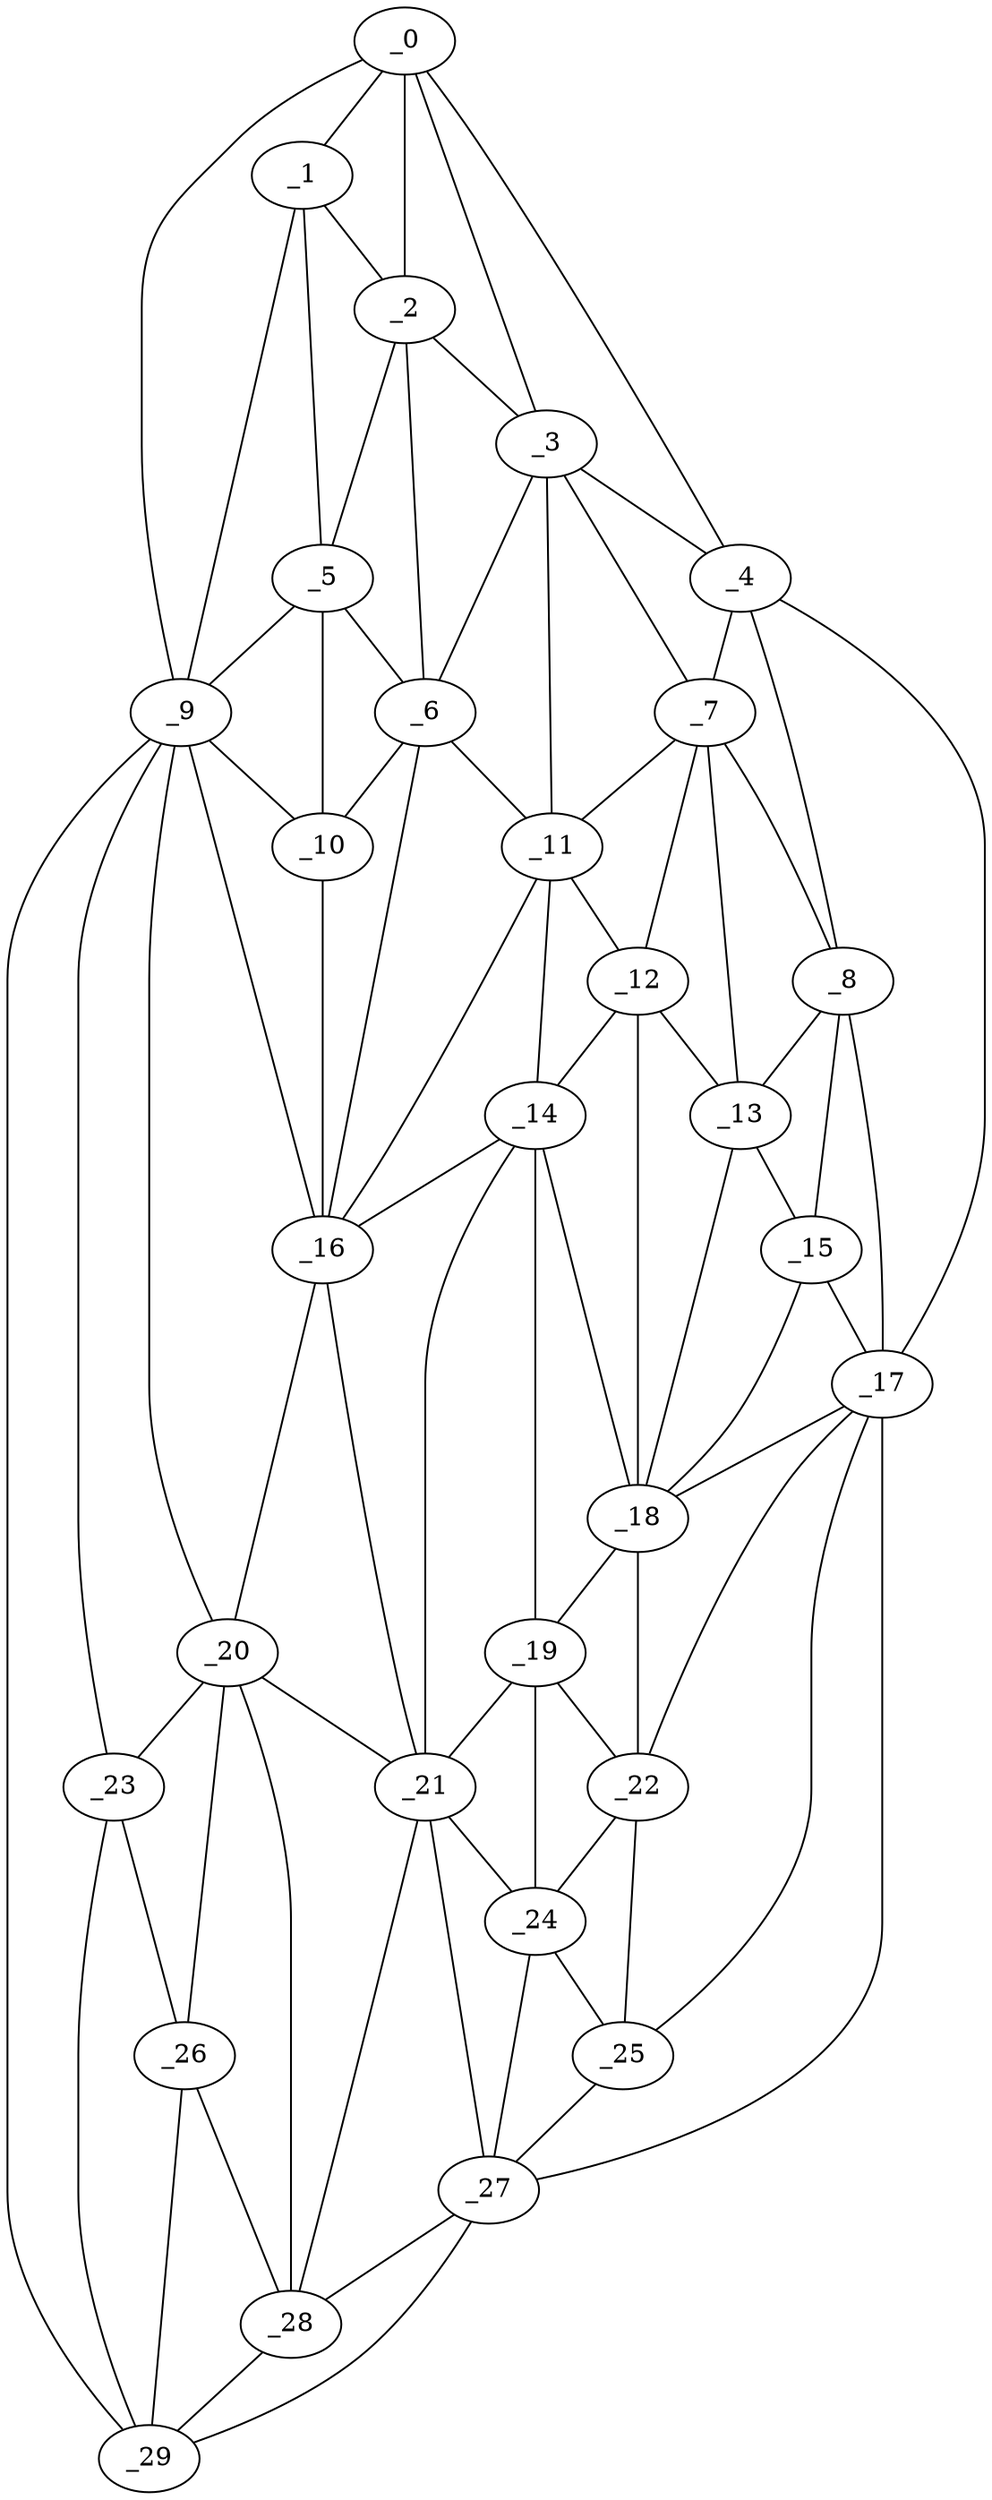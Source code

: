 graph "obj32__255.gxl" {
	_0	 [x=31,
		y=25];
	_1	 [x=42,
		y=24];
	_0 -- _1	 [valence=2];
	_2	 [x=45,
		y=38];
	_0 -- _2	 [valence=1];
	_3	 [x=53,
		y=76];
	_0 -- _3	 [valence=1];
	_4	 [x=53,
		y=107];
	_0 -- _4	 [valence=1];
	_9	 [x=61,
		y=14];
	_0 -- _9	 [valence=1];
	_1 -- _2	 [valence=2];
	_5	 [x=55,
		y=30];
	_1 -- _5	 [valence=1];
	_1 -- _9	 [valence=1];
	_2 -- _3	 [valence=2];
	_2 -- _5	 [valence=2];
	_6	 [x=56,
		y=45];
	_2 -- _6	 [valence=2];
	_3 -- _4	 [valence=2];
	_3 -- _6	 [valence=2];
	_7	 [x=59,
		y=77];
	_3 -- _7	 [valence=2];
	_11	 [x=62,
		y=53];
	_3 -- _11	 [valence=1];
	_4 -- _7	 [valence=2];
	_8	 [x=59,
		y=107];
	_4 -- _8	 [valence=2];
	_17	 [x=82,
		y=114];
	_4 -- _17	 [valence=1];
	_5 -- _6	 [valence=2];
	_5 -- _9	 [valence=2];
	_10	 [x=62,
		y=30];
	_5 -- _10	 [valence=2];
	_6 -- _10	 [valence=1];
	_6 -- _11	 [valence=1];
	_16	 [x=80,
		y=38];
	_6 -- _16	 [valence=2];
	_7 -- _8	 [valence=2];
	_7 -- _11	 [valence=2];
	_12	 [x=66,
		y=77];
	_7 -- _12	 [valence=1];
	_13	 [x=66,
		y=107];
	_7 -- _13	 [valence=1];
	_8 -- _13	 [valence=2];
	_15	 [x=73,
		y=109];
	_8 -- _15	 [valence=2];
	_8 -- _17	 [valence=1];
	_9 -- _10	 [valence=1];
	_9 -- _16	 [valence=2];
	_20	 [x=107,
		y=38];
	_9 -- _20	 [valence=2];
	_23	 [x=111,
		y=38];
	_9 -- _23	 [valence=1];
	_29	 [x=126,
		y=40];
	_9 -- _29	 [valence=1];
	_10 -- _16	 [valence=2];
	_11 -- _12	 [valence=1];
	_14	 [x=72,
		y=77];
	_11 -- _14	 [valence=2];
	_11 -- _16	 [valence=1];
	_12 -- _13	 [valence=2];
	_12 -- _14	 [valence=2];
	_18	 [x=83,
		y=97];
	_12 -- _18	 [valence=1];
	_13 -- _15	 [valence=2];
	_13 -- _18	 [valence=2];
	_14 -- _16	 [valence=2];
	_14 -- _18	 [valence=1];
	_19	 [x=104,
		y=75];
	_14 -- _19	 [valence=2];
	_21	 [x=108,
		y=68];
	_14 -- _21	 [valence=1];
	_15 -- _17	 [valence=2];
	_15 -- _18	 [valence=2];
	_16 -- _20	 [valence=2];
	_16 -- _21	 [valence=2];
	_17 -- _18	 [valence=1];
	_22	 [x=109,
		y=84];
	_17 -- _22	 [valence=2];
	_25	 [x=114,
		y=82];
	_17 -- _25	 [valence=2];
	_27	 [x=121,
		y=78];
	_17 -- _27	 [valence=1];
	_18 -- _19	 [valence=2];
	_18 -- _22	 [valence=2];
	_19 -- _21	 [valence=2];
	_19 -- _22	 [valence=1];
	_24	 [x=111,
		y=75];
	_19 -- _24	 [valence=2];
	_20 -- _21	 [valence=2];
	_20 -- _23	 [valence=1];
	_26	 [x=119,
		y=43];
	_20 -- _26	 [valence=1];
	_28	 [x=122,
		y=53];
	_20 -- _28	 [valence=2];
	_21 -- _24	 [valence=2];
	_21 -- _27	 [valence=2];
	_21 -- _28	 [valence=2];
	_22 -- _24	 [valence=2];
	_22 -- _25	 [valence=2];
	_23 -- _26	 [valence=2];
	_23 -- _29	 [valence=2];
	_24 -- _25	 [valence=2];
	_24 -- _27	 [valence=1];
	_25 -- _27	 [valence=2];
	_26 -- _28	 [valence=2];
	_26 -- _29	 [valence=1];
	_27 -- _28	 [valence=2];
	_27 -- _29	 [valence=1];
	_28 -- _29	 [valence=1];
}
